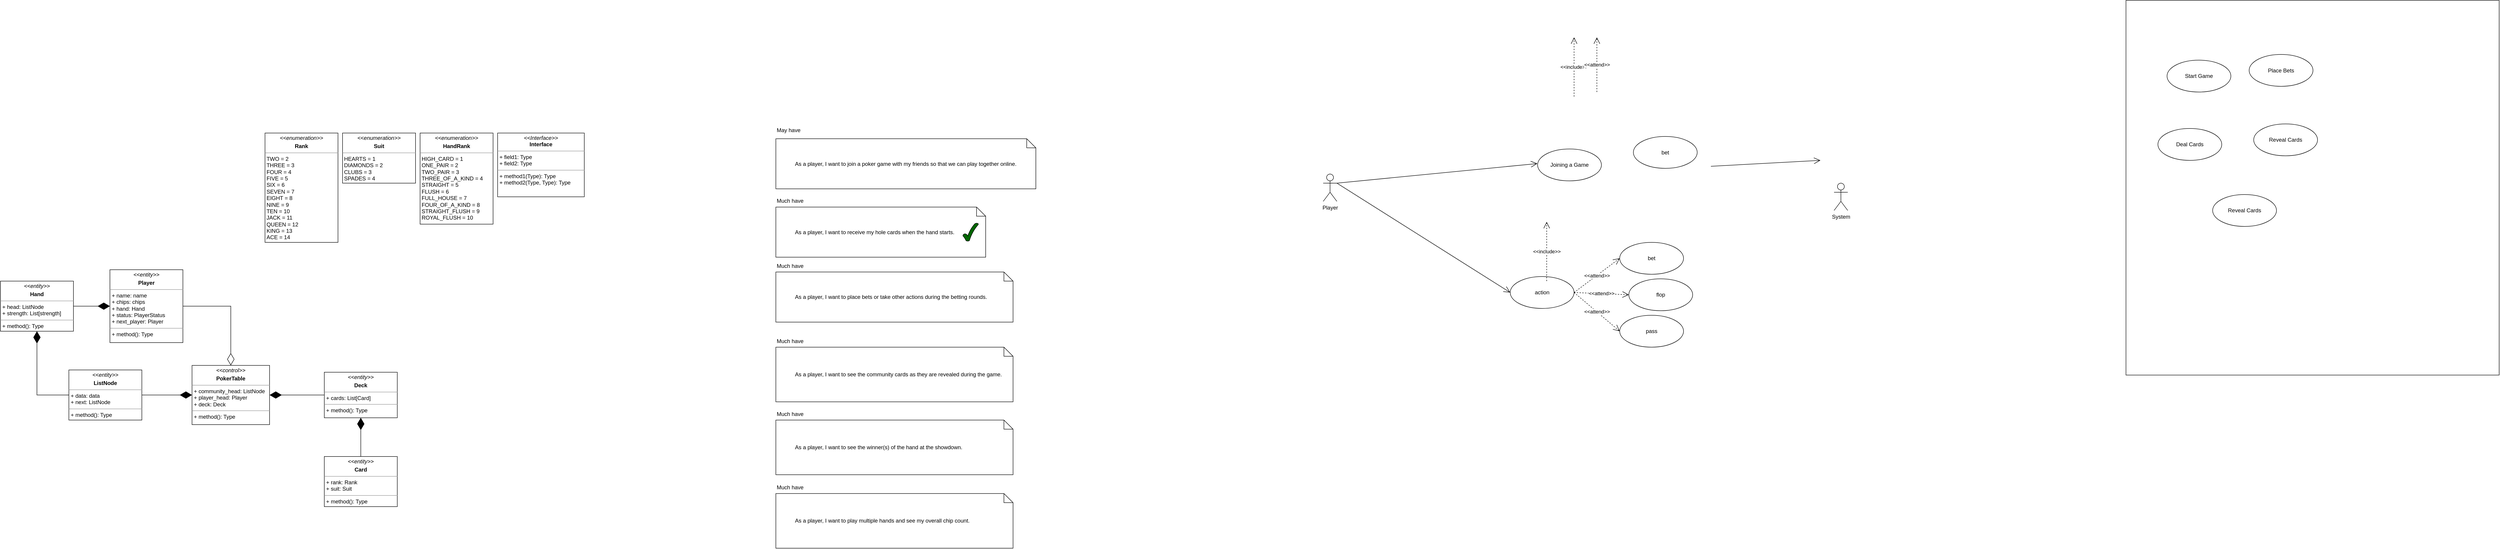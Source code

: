 <mxfile version="21.6.9" type="github">
  <diagram name="Page-1" id="uVypQQDLNSSu0vE7qaki">
    <mxGraphModel dx="1608" dy="1498" grid="1" gridSize="10" guides="1" tooltips="1" connect="1" arrows="1" fold="1" page="1" pageScale="1" pageWidth="850" pageHeight="1100" math="0" shadow="0">
      <root>
        <mxCell id="0" />
        <mxCell id="1" parent="0" />
        <mxCell id="BQRaxgCQvnD2v8AD4hpp-24" value="" style="verticalLabelPosition=bottom;verticalAlign=top;html=1;shape=mxgraph.basic.rect;fillColor2=none;strokeWidth=1;size=0;indent=5;fillColor=none;movable=1;resizable=1;rotatable=1;deletable=1;editable=1;locked=0;connectable=1;" parent="1" vertex="1">
          <mxGeometry x="4120" y="-1061.25" width="818.12" height="822.5" as="geometry" />
        </mxCell>
        <mxCell id="7NxPG_Tq_mu3tRVLG-84-17" value="&lt;p style=&quot;margin:0px;margin-top:4px;text-align:center;&quot;&gt;&lt;i&gt;&amp;lt;&amp;lt;Interface&amp;gt;&amp;gt;&lt;/i&gt;&lt;br/&gt;&lt;b&gt;Interface&lt;/b&gt;&lt;/p&gt;&lt;hr size=&quot;1&quot;/&gt;&lt;p style=&quot;margin:0px;margin-left:4px;&quot;&gt;+ field1: Type&lt;br/&gt;+ field2: Type&lt;/p&gt;&lt;hr size=&quot;1&quot;/&gt;&lt;p style=&quot;margin:0px;margin-left:4px;&quot;&gt;+ method1(Type): Type&lt;br/&gt;+ method2(Type, Type): Type&lt;/p&gt;" style="verticalAlign=top;align=left;overflow=fill;fontSize=12;fontFamily=Helvetica;html=1;whiteSpace=wrap;" parent="1" vertex="1">
          <mxGeometry x="550" y="-770" width="190" height="140" as="geometry" />
        </mxCell>
        <mxCell id="7NxPG_Tq_mu3tRVLG-84-18" value="&lt;p style=&quot;margin:0px;margin-top:4px;text-align:center;&quot;&gt;&lt;i style=&quot;border-color: var(--border-color);&quot;&gt;&amp;lt;&amp;lt;control&amp;gt;&amp;gt;&lt;/i&gt;&lt;b style=&quot;&quot;&gt;&lt;br&gt;&lt;/b&gt;&lt;/p&gt;&lt;p style=&quot;margin:0px;margin-top:4px;text-align:center;&quot;&gt;&lt;b&gt;PokerTable&lt;/b&gt;&lt;/p&gt;&lt;hr size=&quot;1&quot;&gt;&lt;p style=&quot;margin:0px;margin-left:4px;&quot;&gt;+ community_head: ListNode&lt;/p&gt;&lt;p style=&quot;margin:0px;margin-left:4px;&quot;&gt;+ player_head: Player&lt;br&gt;&lt;/p&gt;&lt;p style=&quot;margin:0px;margin-left:4px;&quot;&gt;+ deck: Deck&lt;/p&gt;&lt;hr size=&quot;1&quot;&gt;&lt;p style=&quot;margin:0px;margin-left:4px;&quot;&gt;+ method(): Type&lt;/p&gt;" style="verticalAlign=top;align=left;overflow=fill;fontSize=12;fontFamily=Helvetica;html=1;whiteSpace=wrap;" parent="1" vertex="1">
          <mxGeometry x="-120" y="-260" width="170" height="130" as="geometry" />
        </mxCell>
        <mxCell id="7NxPG_Tq_mu3tRVLG-84-19" value="&lt;p style=&quot;margin:0px;margin-top:4px;text-align:center;&quot;&gt;&lt;i style=&quot;border-color: var(--border-color);&quot;&gt;&amp;lt;&amp;lt;entity&amp;gt;&amp;gt;&lt;/i&gt;&lt;b style=&quot;&quot;&gt;&lt;br&gt;&lt;/b&gt;&lt;/p&gt;&lt;p style=&quot;margin:0px;margin-top:4px;text-align:center;&quot;&gt;&lt;b&gt;Player&lt;/b&gt;&lt;/p&gt;&lt;hr size=&quot;1&quot;&gt;&lt;p style=&quot;margin:0px;margin-left:4px;&quot;&gt;+ name: name&lt;/p&gt;&lt;p style=&quot;margin:0px;margin-left:4px;&quot;&gt;+ chips: chips&lt;br&gt;&lt;/p&gt;&lt;p style=&quot;margin:0px;margin-left:4px;&quot;&gt;+ hand: Hand&lt;br&gt;&lt;/p&gt;&lt;p style=&quot;margin:0px;margin-left:4px;&quot;&gt;+ status: PlayerStatus&lt;br&gt;&lt;/p&gt;&lt;p style=&quot;margin:0px;margin-left:4px;&quot;&gt;+ next_player: Player&lt;br&gt;&lt;/p&gt;&lt;hr size=&quot;1&quot;&gt;&lt;p style=&quot;margin:0px;margin-left:4px;&quot;&gt;+ method(): Type&lt;/p&gt;" style="verticalAlign=top;align=left;overflow=fill;fontSize=12;fontFamily=Helvetica;html=1;whiteSpace=wrap;" parent="1" vertex="1">
          <mxGeometry x="-300" y="-470" width="160" height="160" as="geometry" />
        </mxCell>
        <mxCell id="7NxPG_Tq_mu3tRVLG-84-26" style="edgeStyle=orthogonalEdgeStyle;rounded=0;orthogonalLoop=1;jettySize=auto;html=1;exitX=0.5;exitY=1;exitDx=0;exitDy=0;" parent="1" edge="1">
          <mxGeometry relative="1" as="geometry">
            <mxPoint x="330.0" y="-620" as="sourcePoint" />
            <mxPoint x="330.0" y="-620" as="targetPoint" />
          </mxGeometry>
        </mxCell>
        <mxCell id="7NxPG_Tq_mu3tRVLG-84-27" value="&lt;p style=&quot;margin:0px;margin-top:4px;text-align:center;&quot;&gt;&lt;i style=&quot;border-color: var(--border-color);&quot;&gt;&amp;lt;&amp;lt;enumeration&amp;gt;&amp;gt;&lt;/i&gt;&lt;b style=&quot;&quot;&gt;&lt;br&gt;&lt;/b&gt;&lt;/p&gt;&lt;p style=&quot;margin:0px;margin-top:4px;text-align:center;&quot;&gt;&lt;b&gt;Rank&lt;/b&gt;&lt;/p&gt;&lt;hr size=&quot;1&quot;&gt;&amp;nbsp;TWO = 2&lt;br&gt;&amp;nbsp;THREE = 3&lt;br&gt;&amp;nbsp;FOUR = 4&lt;br&gt;&amp;nbsp;FIVE = 5&lt;br&gt;&amp;nbsp;SIX = 6&lt;br&gt;&amp;nbsp;SEVEN = 7&lt;br&gt;&amp;nbsp;EIGHT = 8&lt;br&gt;&amp;nbsp;NINE = 9&lt;br&gt;&amp;nbsp;TEN = 10&lt;br&gt;&amp;nbsp;JACK = 11&lt;br&gt;&amp;nbsp;QUEEN = 12&lt;br&gt;&amp;nbsp;KING = 13&lt;br&gt;&amp;nbsp;ACE = 14&lt;br&gt;&lt;br&gt;&lt;p style=&quot;margin:0px;margin-left:4px;&quot;&gt;&lt;/p&gt;" style="verticalAlign=top;align=left;overflow=fill;fontSize=12;fontFamily=Helvetica;html=1;whiteSpace=wrap;" parent="1" vertex="1">
          <mxGeometry x="40" y="-770" width="160" height="240" as="geometry" />
        </mxCell>
        <mxCell id="7NxPG_Tq_mu3tRVLG-84-29" value="&lt;p style=&quot;margin:0px;margin-top:4px;text-align:center;&quot;&gt;&lt;i style=&quot;border-color: var(--border-color);&quot;&gt;&amp;lt;&amp;lt;entity&amp;gt;&amp;gt;&lt;/i&gt;&lt;b style=&quot;&quot;&gt;&lt;br&gt;&lt;/b&gt;&lt;/p&gt;&lt;p style=&quot;margin:0px;margin-top:4px;text-align:center;&quot;&gt;&lt;b&gt;ListNode&lt;/b&gt;&lt;/p&gt;&lt;hr size=&quot;1&quot;&gt;&lt;p style=&quot;margin:0px;margin-left:4px;&quot;&gt;+ data: data&lt;/p&gt;&lt;p style=&quot;margin: 0px 0px 0px 4px;&quot;&gt;+ next: ListNode&lt;br&gt;&lt;/p&gt;&lt;hr size=&quot;1&quot;&gt;&lt;p style=&quot;margin:0px;margin-left:4px;&quot;&gt;+ method(): Type&lt;/p&gt;" style="verticalAlign=top;align=left;overflow=fill;fontSize=12;fontFamily=Helvetica;html=1;whiteSpace=wrap;" parent="1" vertex="1">
          <mxGeometry x="-390" y="-250" width="160" height="110" as="geometry" />
        </mxCell>
        <mxCell id="lx3yEEKkzTqISbTK3qfr-2" value="&lt;p style=&quot;margin:0px;margin-top:4px;text-align:center;&quot;&gt;&lt;i style=&quot;border-color: var(--border-color);&quot;&gt;&amp;lt;&amp;lt;enumeration&amp;gt;&amp;gt;&lt;/i&gt;&lt;b style=&quot;&quot;&gt;&lt;br&gt;&lt;/b&gt;&lt;/p&gt;&lt;p style=&quot;margin:0px;margin-top:4px;text-align:center;&quot;&gt;&lt;b&gt;Suit&lt;/b&gt;&lt;/p&gt;&lt;hr size=&quot;1&quot;&gt;&amp;nbsp;HEARTS = 1&lt;br style=&quot;border-color: var(--border-color);&quot;&gt;&amp;nbsp;DIAMONDS = 2&lt;br style=&quot;border-color: var(--border-color);&quot;&gt;&amp;nbsp;CLUBS = 3&lt;br style=&quot;border-color: var(--border-color);&quot;&gt;&amp;nbsp;SPADES = 4&lt;br&gt;&lt;br&gt;&lt;br&gt;&lt;p style=&quot;margin:0px;margin-left:4px;&quot;&gt;&lt;/p&gt;" style="verticalAlign=top;align=left;overflow=fill;fontSize=12;fontFamily=Helvetica;html=1;whiteSpace=wrap;" parent="1" vertex="1">
          <mxGeometry x="210" y="-770" width="160" height="110" as="geometry" />
        </mxCell>
        <mxCell id="lx3yEEKkzTqISbTK3qfr-3" value="&lt;p style=&quot;margin:0px;margin-top:4px;text-align:center;&quot;&gt;&lt;i style=&quot;border-color: var(--border-color);&quot;&gt;&amp;lt;&amp;lt;enumeration&amp;gt;&amp;gt;&lt;/i&gt;&lt;b style=&quot;&quot;&gt;&lt;br&gt;&lt;/b&gt;&lt;/p&gt;&lt;p style=&quot;margin:0px;margin-top:4px;text-align:center;&quot;&gt;&lt;b style=&quot;border-color: var(--border-color);&quot;&gt;HandRank&lt;/b&gt;&lt;br&gt;&lt;/p&gt;&lt;hr size=&quot;1&quot;&gt;&amp;nbsp;HIGH_CARD = 1&lt;br style=&quot;border-color: var(--border-color);&quot;&gt;&amp;nbsp;ONE_PAIR = 2&lt;br style=&quot;border-color: var(--border-color);&quot;&gt;&amp;nbsp;TWO_PAIR = 3&lt;br style=&quot;border-color: var(--border-color);&quot;&gt;&amp;nbsp;THREE_OF_A_KIND = 4&lt;br&gt;&amp;nbsp;STRAIGHT = 5&lt;br&gt;&amp;nbsp;FLUSH = 6&lt;br&gt;&amp;nbsp;FULL_HOUSE = 7&lt;br&gt;&amp;nbsp;FOUR_OF_A_KIND = 8&lt;br style=&quot;border-color: var(--border-color);&quot;&gt;&amp;nbsp;STRAIGHT_FLUSH = 9&lt;br&gt;&amp;nbsp;ROYAL_FLUSH = 10&lt;br style=&quot;border-color: var(--border-color);&quot;&gt;&lt;p style=&quot;margin:0px;margin-left:4px;&quot;&gt;&lt;/p&gt;" style="verticalAlign=top;align=left;overflow=fill;fontSize=12;fontFamily=Helvetica;html=1;whiteSpace=wrap;" parent="1" vertex="1">
          <mxGeometry x="380" y="-770" width="160" height="200" as="geometry" />
        </mxCell>
        <mxCell id="lx3yEEKkzTqISbTK3qfr-10" value="&lt;p style=&quot;margin:0px;margin-top:4px;text-align:center;&quot;&gt;&lt;i style=&quot;border-color: var(--border-color);&quot;&gt;&amp;lt;&amp;lt;entity&amp;gt;&amp;gt;&lt;/i&gt;&lt;b style=&quot;&quot;&gt;&lt;br&gt;&lt;/b&gt;&lt;/p&gt;&lt;p style=&quot;margin:0px;margin-top:4px;text-align:center;&quot;&gt;&lt;b&gt;Deck&lt;/b&gt;&lt;/p&gt;&lt;hr size=&quot;1&quot;&gt;&lt;p style=&quot;margin:0px;margin-left:4px;&quot;&gt;+ cards: List[Card]&lt;/p&gt;&lt;hr size=&quot;1&quot;&gt;&lt;p style=&quot;margin:0px;margin-left:4px;&quot;&gt;+ method(): Type&lt;/p&gt;" style="verticalAlign=top;align=left;overflow=fill;fontSize=12;fontFamily=Helvetica;html=1;whiteSpace=wrap;" parent="1" vertex="1">
          <mxGeometry x="170" y="-245" width="160" height="100" as="geometry" />
        </mxCell>
        <mxCell id="lx3yEEKkzTqISbTK3qfr-11" value="&lt;p style=&quot;margin:0px;margin-top:4px;text-align:center;&quot;&gt;&lt;i style=&quot;border-color: var(--border-color);&quot;&gt;&amp;lt;&amp;lt;entity&amp;gt;&amp;gt;&lt;/i&gt;&lt;b style=&quot;&quot;&gt;&lt;br&gt;&lt;/b&gt;&lt;/p&gt;&lt;p style=&quot;margin:0px;margin-top:4px;text-align:center;&quot;&gt;&lt;b&gt;Hand&lt;/b&gt;&lt;/p&gt;&lt;hr size=&quot;1&quot;&gt;&lt;p style=&quot;border-color: var(--border-color); margin: 0px 0px 0px 4px;&quot;&gt;+ head: ListNode&lt;/p&gt;&lt;p style=&quot;border-color: var(--border-color); margin: 0px 0px 0px 4px;&quot;&gt;+ strength: List[strength]&lt;/p&gt;&lt;hr size=&quot;1&quot;&gt;&lt;p style=&quot;margin:0px;margin-left:4px;&quot;&gt;+ method(): Type&lt;/p&gt;" style="verticalAlign=top;align=left;overflow=fill;fontSize=12;fontFamily=Helvetica;html=1;whiteSpace=wrap;" parent="1" vertex="1">
          <mxGeometry x="-540" y="-445" width="160" height="110" as="geometry" />
        </mxCell>
        <mxCell id="lx3yEEKkzTqISbTK3qfr-12" value="&lt;p style=&quot;margin:0px;margin-top:4px;text-align:center;&quot;&gt;&lt;i style=&quot;border-color: var(--border-color);&quot;&gt;&amp;lt;&amp;lt;entity&amp;gt;&amp;gt;&lt;/i&gt;&lt;b style=&quot;&quot;&gt;&lt;br&gt;&lt;/b&gt;&lt;/p&gt;&lt;p style=&quot;margin:0px;margin-top:4px;text-align:center;&quot;&gt;&lt;b style=&quot;border-color: var(--border-color);&quot;&gt;Card&lt;/b&gt;&lt;br&gt;&lt;/p&gt;&lt;hr size=&quot;1&quot;&gt;&lt;p style=&quot;border-color: var(--border-color); margin: 0px 0px 0px 4px;&quot;&gt;+ rank: Rank&lt;/p&gt;&lt;p style=&quot;border-color: var(--border-color); margin: 0px 0px 0px 4px;&quot;&gt;+ suit: Suit&lt;/p&gt;&lt;hr size=&quot;1&quot;&gt;&lt;p style=&quot;margin:0px;margin-left:4px;&quot;&gt;+ method(): Type&lt;/p&gt;" style="verticalAlign=top;align=left;overflow=fill;fontSize=12;fontFamily=Helvetica;html=1;whiteSpace=wrap;" parent="1" vertex="1">
          <mxGeometry x="170" y="-60" width="160" height="110" as="geometry" />
        </mxCell>
        <mxCell id="lx3yEEKkzTqISbTK3qfr-14" value="" style="endArrow=diamondThin;endFill=1;endSize=24;html=1;rounded=0;exitX=0.5;exitY=0;exitDx=0;exitDy=0;entryX=0.5;entryY=1;entryDx=0;entryDy=0;" parent="1" source="lx3yEEKkzTqISbTK3qfr-12" target="lx3yEEKkzTqISbTK3qfr-10" edge="1">
          <mxGeometry width="160" relative="1" as="geometry">
            <mxPoint x="195" as="sourcePoint" />
            <mxPoint x="275" y="-20" as="targetPoint" />
          </mxGeometry>
        </mxCell>
        <mxCell id="lx3yEEKkzTqISbTK3qfr-17" value="" style="endArrow=diamondThin;endFill=1;endSize=24;html=1;rounded=0;entryX=0;entryY=0.5;entryDx=0;entryDy=0;exitX=1;exitY=0.5;exitDx=0;exitDy=0;" parent="1" source="lx3yEEKkzTqISbTK3qfr-11" target="7NxPG_Tq_mu3tRVLG-84-19" edge="1">
          <mxGeometry width="160" relative="1" as="geometry">
            <mxPoint x="-410" y="-75" as="sourcePoint" />
            <mxPoint x="-250" y="-75" as="targetPoint" />
          </mxGeometry>
        </mxCell>
        <mxCell id="lx3yEEKkzTqISbTK3qfr-20" value="" style="endArrow=diamondThin;endFill=1;endSize=24;html=1;rounded=0;entryX=1;entryY=0.5;entryDx=0;entryDy=0;exitX=0;exitY=0.5;exitDx=0;exitDy=0;" parent="1" source="lx3yEEKkzTqISbTK3qfr-10" target="7NxPG_Tq_mu3tRVLG-84-18" edge="1">
          <mxGeometry width="160" relative="1" as="geometry">
            <mxPoint x="-70" y="-80" as="sourcePoint" />
            <mxPoint x="90" y="-80" as="targetPoint" />
            <Array as="points" />
          </mxGeometry>
        </mxCell>
        <mxCell id="lx3yEEKkzTqISbTK3qfr-21" value="" style="endArrow=diamondThin;endFill=0;endSize=24;html=1;rounded=0;entryX=0.5;entryY=0;entryDx=0;entryDy=0;exitX=1;exitY=0.5;exitDx=0;exitDy=0;" parent="1" source="7NxPG_Tq_mu3tRVLG-84-19" target="7NxPG_Tq_mu3tRVLG-84-18" edge="1">
          <mxGeometry width="160" relative="1" as="geometry">
            <mxPoint x="-70" y="-400" as="sourcePoint" />
            <mxPoint x="90" y="-400" as="targetPoint" />
            <Array as="points">
              <mxPoint x="-35" y="-390" />
            </Array>
          </mxGeometry>
        </mxCell>
        <mxCell id="BQRaxgCQvnD2v8AD4hpp-1" value="" style="endArrow=diamondThin;endFill=1;endSize=24;html=1;rounded=0;entryX=0.5;entryY=1;entryDx=0;entryDy=0;exitX=0;exitY=0.5;exitDx=0;exitDy=0;" parent="1" source="7NxPG_Tq_mu3tRVLG-84-29" target="lx3yEEKkzTqISbTK3qfr-11" edge="1">
          <mxGeometry width="160" relative="1" as="geometry">
            <mxPoint x="-390" y="-260" as="sourcePoint" />
            <mxPoint x="-300" y="-260" as="targetPoint" />
            <Array as="points">
              <mxPoint x="-460" y="-195" />
            </Array>
          </mxGeometry>
        </mxCell>
        <mxCell id="BQRaxgCQvnD2v8AD4hpp-2" value="" style="endArrow=diamondThin;endFill=1;endSize=24;html=1;rounded=0;entryX=0;entryY=0.5;entryDx=0;entryDy=0;exitX=1;exitY=0.5;exitDx=0;exitDy=0;" parent="1" source="7NxPG_Tq_mu3tRVLG-84-29" target="7NxPG_Tq_mu3tRVLG-84-18" edge="1">
          <mxGeometry width="160" relative="1" as="geometry">
            <mxPoint x="-230" y="-190" as="sourcePoint" />
            <mxPoint x="-140" y="-190" as="targetPoint" />
          </mxGeometry>
        </mxCell>
        <mxCell id="BQRaxgCQvnD2v8AD4hpp-8" value="&lt;blockquote style=&quot;margin: 0 0 0 40px; border: none; padding: 0px;&quot;&gt;As a player, I want to see the community cards as they are revealed during the game.&lt;br&gt;&lt;/blockquote&gt;" style="shape=note;size=20;whiteSpace=wrap;html=1;align=left;fillColor=none;" parent="1" vertex="1">
          <mxGeometry x="1160" y="-300" width="520" height="120" as="geometry" />
        </mxCell>
        <mxCell id="BQRaxgCQvnD2v8AD4hpp-17" value="Player" style="shape=umlActor;verticalLabelPosition=bottom;verticalAlign=top;html=1;" parent="1" vertex="1">
          <mxGeometry x="2360" y="-680" width="30" height="60" as="geometry" />
        </mxCell>
        <mxCell id="BQRaxgCQvnD2v8AD4hpp-19" value="action" style="ellipse;whiteSpace=wrap;html=1;" parent="1" vertex="1">
          <mxGeometry x="2770" y="-455" width="140" height="70" as="geometry" />
        </mxCell>
        <mxCell id="BQRaxgCQvnD2v8AD4hpp-21" value="" style="endArrow=open;endFill=1;endSize=12;html=1;rounded=0;entryX=-0.004;entryY=0.457;entryDx=0;entryDy=0;exitX=1;exitY=0.333;exitDx=0;exitDy=0;exitPerimeter=0;entryPerimeter=0;" parent="1" source="BQRaxgCQvnD2v8AD4hpp-17" target="BQRaxgCQvnD2v8AD4hpp-27" edge="1">
          <mxGeometry width="160" relative="1" as="geometry">
            <mxPoint x="2510" y="-600" as="sourcePoint" />
            <mxPoint x="2770" y="-620" as="targetPoint" />
          </mxGeometry>
        </mxCell>
        <mxCell id="BQRaxgCQvnD2v8AD4hpp-25" value="System" style="shape=umlActor;verticalLabelPosition=bottom;verticalAlign=top;html=1;" parent="1" vertex="1">
          <mxGeometry x="3480" y="-660" width="30" height="60" as="geometry" />
        </mxCell>
        <mxCell id="BQRaxgCQvnD2v8AD4hpp-27" value="Joining a Game" style="ellipse;whiteSpace=wrap;html=1;" parent="1" vertex="1">
          <mxGeometry x="2830" y="-735" width="140" height="70" as="geometry" />
        </mxCell>
        <mxCell id="BQRaxgCQvnD2v8AD4hpp-36" value="" style="endArrow=open;endFill=1;endSize=12;html=1;rounded=0;exitX=1;exitY=0.333;exitDx=0;exitDy=0;exitPerimeter=0;entryX=0;entryY=0.5;entryDx=0;entryDy=0;" parent="1" source="BQRaxgCQvnD2v8AD4hpp-17" target="BQRaxgCQvnD2v8AD4hpp-19" edge="1">
          <mxGeometry width="160" relative="1" as="geometry">
            <mxPoint x="2450" y="-560" as="sourcePoint" />
            <mxPoint x="2750" y="-420" as="targetPoint" />
          </mxGeometry>
        </mxCell>
        <mxCell id="BQRaxgCQvnD2v8AD4hpp-37" value="bet" style="ellipse;whiteSpace=wrap;html=1;" parent="1" vertex="1">
          <mxGeometry x="3010" y="-530" width="140" height="70" as="geometry" />
        </mxCell>
        <mxCell id="BQRaxgCQvnD2v8AD4hpp-38" value="flop" style="ellipse;whiteSpace=wrap;html=1;" parent="1" vertex="1">
          <mxGeometry x="3030" y="-450" width="140" height="70" as="geometry" />
        </mxCell>
        <mxCell id="BQRaxgCQvnD2v8AD4hpp-39" value="pass" style="ellipse;whiteSpace=wrap;html=1;" parent="1" vertex="1">
          <mxGeometry x="3010" y="-370" width="140" height="70" as="geometry" />
        </mxCell>
        <mxCell id="BQRaxgCQvnD2v8AD4hpp-41" value="&amp;lt;&amp;lt;attend&amp;gt;&amp;gt;" style="endArrow=open;endSize=12;dashed=1;html=1;rounded=0;exitX=1;exitY=0.5;exitDx=0;exitDy=0;entryX=0;entryY=0.5;entryDx=0;entryDy=0;" parent="1" source="BQRaxgCQvnD2v8AD4hpp-19" target="BQRaxgCQvnD2v8AD4hpp-37" edge="1">
          <mxGeometry width="160" relative="1" as="geometry">
            <mxPoint x="2940" y="-367.75" as="sourcePoint" />
            <mxPoint x="2940" y="-443.75" as="targetPoint" />
          </mxGeometry>
        </mxCell>
        <mxCell id="BQRaxgCQvnD2v8AD4hpp-42" value="&amp;lt;&amp;lt;attend&amp;gt;&amp;gt;" style="endArrow=open;endSize=12;dashed=1;html=1;rounded=0;exitX=1;exitY=0.5;exitDx=0;exitDy=0;entryX=0;entryY=0.5;entryDx=0;entryDy=0;" parent="1" source="BQRaxgCQvnD2v8AD4hpp-19" target="BQRaxgCQvnD2v8AD4hpp-38" edge="1">
          <mxGeometry width="160" relative="1" as="geometry">
            <mxPoint x="2920" y="-335" as="sourcePoint" />
            <mxPoint x="2990" y="-435" as="targetPoint" />
          </mxGeometry>
        </mxCell>
        <mxCell id="BQRaxgCQvnD2v8AD4hpp-44" value="&amp;lt;&amp;lt;attend&amp;gt;&amp;gt;" style="endArrow=open;endSize=12;dashed=1;html=1;rounded=0;exitX=1;exitY=0.5;exitDx=0;exitDy=0;entryX=0;entryY=0.5;entryDx=0;entryDy=0;" parent="1" source="BQRaxgCQvnD2v8AD4hpp-19" target="BQRaxgCQvnD2v8AD4hpp-39" edge="1">
          <mxGeometry width="160" relative="1" as="geometry">
            <mxPoint x="2900" y="-250" as="sourcePoint" />
            <mxPoint x="3010" y="-340" as="targetPoint" />
          </mxGeometry>
        </mxCell>
        <mxCell id="kD0prJSjj4pnY93BC7ym-3" value="" style="verticalLabelPosition=bottom;verticalAlign=top;html=1;shape=mxgraph.basic.tick;fillColor=#006600;" vertex="1" parent="1">
          <mxGeometry x="1570" y="-572.5" width="34" height="40" as="geometry" />
        </mxCell>
        <mxCell id="kD0prJSjj4pnY93BC7ym-7" value="Start Game" style="ellipse;whiteSpace=wrap;html=1;" vertex="1" parent="1">
          <mxGeometry x="4210" y="-930" width="140" height="70" as="geometry" />
        </mxCell>
        <mxCell id="kD0prJSjj4pnY93BC7ym-8" value="Deal Cards" style="ellipse;whiteSpace=wrap;html=1;" vertex="1" parent="1">
          <mxGeometry x="4190" y="-780" width="140" height="70" as="geometry" />
        </mxCell>
        <mxCell id="kD0prJSjj4pnY93BC7ym-9" value="Place Bets" style="ellipse;whiteSpace=wrap;html=1;" vertex="1" parent="1">
          <mxGeometry x="4390" y="-942.5" width="140" height="70" as="geometry" />
        </mxCell>
        <mxCell id="kD0prJSjj4pnY93BC7ym-11" value="Reveal Cards" style="ellipse;whiteSpace=wrap;html=1;" vertex="1" parent="1">
          <mxGeometry x="4400" y="-790" width="140" height="70" as="geometry" />
        </mxCell>
        <mxCell id="kD0prJSjj4pnY93BC7ym-12" value="Reveal Cards" style="ellipse;whiteSpace=wrap;html=1;" vertex="1" parent="1">
          <mxGeometry x="4310" y="-635" width="140" height="70" as="geometry" />
        </mxCell>
        <mxCell id="kD0prJSjj4pnY93BC7ym-14" value="&lt;blockquote style=&quot;margin: 0 0 0 40px; border: none; padding: 0px;&quot;&gt;As a player, I want to join a poker game with my friends so that we can play together online.&lt;br&gt;&lt;/blockquote&gt;" style="shape=note;size=20;whiteSpace=wrap;html=1;align=left;fillColor=none;" vertex="1" parent="1">
          <mxGeometry x="1160" y="-757.5" width="570" height="110" as="geometry" />
        </mxCell>
        <mxCell id="kD0prJSjj4pnY93BC7ym-16" value="&lt;blockquote style=&quot;margin: 0 0 0 40px; border: none; padding: 0px;&quot;&gt;As a player, I want to receive my hole cards when the hand starts.&lt;br&gt;&lt;/blockquote&gt;" style="shape=note;size=20;whiteSpace=wrap;html=1;align=left;fillColor=none;" vertex="1" parent="1">
          <mxGeometry x="1160" y="-607.5" width="460" height="110" as="geometry" />
        </mxCell>
        <mxCell id="kD0prJSjj4pnY93BC7ym-17" value="&lt;blockquote style=&quot;margin: 0 0 0 40px; border: none; padding: 0px;&quot;&gt;As a player, I want to place bets or take other actions during the betting rounds.&lt;br&gt;&lt;/blockquote&gt;" style="shape=note;size=20;whiteSpace=wrap;html=1;align=left;fillColor=none;" vertex="1" parent="1">
          <mxGeometry x="1160" y="-465" width="520" height="110" as="geometry" />
        </mxCell>
        <mxCell id="kD0prJSjj4pnY93BC7ym-18" value="&lt;blockquote style=&quot;margin: 0 0 0 40px; border: none; padding: 0px;&quot;&gt;As a player, I want to see the winner(s) of the hand at the showdown.&lt;br&gt;&lt;/blockquote&gt;" style="shape=note;size=20;whiteSpace=wrap;html=1;align=left;fillColor=none;" vertex="1" parent="1">
          <mxGeometry x="1160" y="-140" width="520" height="120" as="geometry" />
        </mxCell>
        <mxCell id="kD0prJSjj4pnY93BC7ym-19" value="&lt;blockquote style=&quot;margin: 0 0 0 40px; border: none; padding: 0px;&quot;&gt;As a player, I want to play multiple hands and see my overall chip count.&lt;br&gt;&lt;/blockquote&gt;" style="shape=note;size=20;whiteSpace=wrap;html=1;align=left;fillColor=none;" vertex="1" parent="1">
          <mxGeometry x="1160" y="21.25" width="520" height="120" as="geometry" />
        </mxCell>
        <mxCell id="kD0prJSjj4pnY93BC7ym-20" value="May have" style="text;whiteSpace=wrap;" vertex="1" parent="1">
          <mxGeometry x="1160" y="-790" width="80" height="27.5" as="geometry" />
        </mxCell>
        <mxCell id="kD0prJSjj4pnY93BC7ym-21" value="Much have" style="text;whiteSpace=wrap;" vertex="1" parent="1">
          <mxGeometry x="1160" y="-635" width="80" height="27.5" as="geometry" />
        </mxCell>
        <mxCell id="kD0prJSjj4pnY93BC7ym-22" value="Much have" style="text;whiteSpace=wrap;" vertex="1" parent="1">
          <mxGeometry x="1160" y="-492.5" width="80" height="27.5" as="geometry" />
        </mxCell>
        <mxCell id="kD0prJSjj4pnY93BC7ym-23" value="Much have" style="text;whiteSpace=wrap;" vertex="1" parent="1">
          <mxGeometry x="1160" y="-327.5" width="80" height="27.5" as="geometry" />
        </mxCell>
        <mxCell id="kD0prJSjj4pnY93BC7ym-24" value="Much have" style="text;whiteSpace=wrap;" vertex="1" parent="1">
          <mxGeometry x="1160" y="-167.5" width="80" height="27.5" as="geometry" />
        </mxCell>
        <mxCell id="kD0prJSjj4pnY93BC7ym-25" value="Much have" style="text;whiteSpace=wrap;" vertex="1" parent="1">
          <mxGeometry x="1160" y="-6.25" width="80" height="27.5" as="geometry" />
        </mxCell>
        <mxCell id="kD0prJSjj4pnY93BC7ym-27" value="&amp;lt;&amp;lt;include&amp;gt;&amp;gt;" style="endArrow=open;endSize=12;dashed=1;html=1;rounded=0;exitX=0.5;exitY=0;exitDx=0;exitDy=0;entryX=0.5;entryY=1;entryDx=0;entryDy=0;" edge="1" parent="1">
          <mxGeometry width="160" relative="1" as="geometry">
            <mxPoint x="2910" y="-850" as="sourcePoint" />
            <mxPoint x="2910" y="-980" as="targetPoint" />
          </mxGeometry>
        </mxCell>
        <mxCell id="kD0prJSjj4pnY93BC7ym-28" value="&amp;lt;&amp;lt;include&amp;gt;&amp;gt;" style="endArrow=open;endSize=12;dashed=1;html=1;rounded=0;exitX=0.5;exitY=0;exitDx=0;exitDy=0;entryX=0.5;entryY=1;entryDx=0;entryDy=0;" edge="1" parent="1">
          <mxGeometry width="160" relative="1" as="geometry">
            <mxPoint x="2850" y="-445" as="sourcePoint" />
            <mxPoint x="2850" y="-575" as="targetPoint" />
          </mxGeometry>
        </mxCell>
        <mxCell id="kD0prJSjj4pnY93BC7ym-29" value="&amp;lt;&amp;lt;attend&amp;gt;&amp;gt;" style="endArrow=open;endSize=12;dashed=1;html=1;rounded=0;" edge="1" parent="1">
          <mxGeometry width="160" relative="1" as="geometry">
            <mxPoint x="2960" y="-860" as="sourcePoint" />
            <mxPoint x="2960" y="-980" as="targetPoint" />
          </mxGeometry>
        </mxCell>
        <mxCell id="kD0prJSjj4pnY93BC7ym-30" value="" style="endArrow=open;endFill=1;endSize=12;html=1;rounded=0;exitX=1;exitY=0.333;exitDx=0;exitDy=0;exitPerimeter=0;" edge="1" parent="1">
          <mxGeometry width="160" relative="1" as="geometry">
            <mxPoint x="3210" y="-697" as="sourcePoint" />
            <mxPoint x="3450" y="-710" as="targetPoint" />
          </mxGeometry>
        </mxCell>
        <mxCell id="kD0prJSjj4pnY93BC7ym-31" value="bet" style="ellipse;whiteSpace=wrap;html=1;" vertex="1" parent="1">
          <mxGeometry x="3040" y="-762.5" width="140" height="70" as="geometry" />
        </mxCell>
      </root>
    </mxGraphModel>
  </diagram>
</mxfile>
